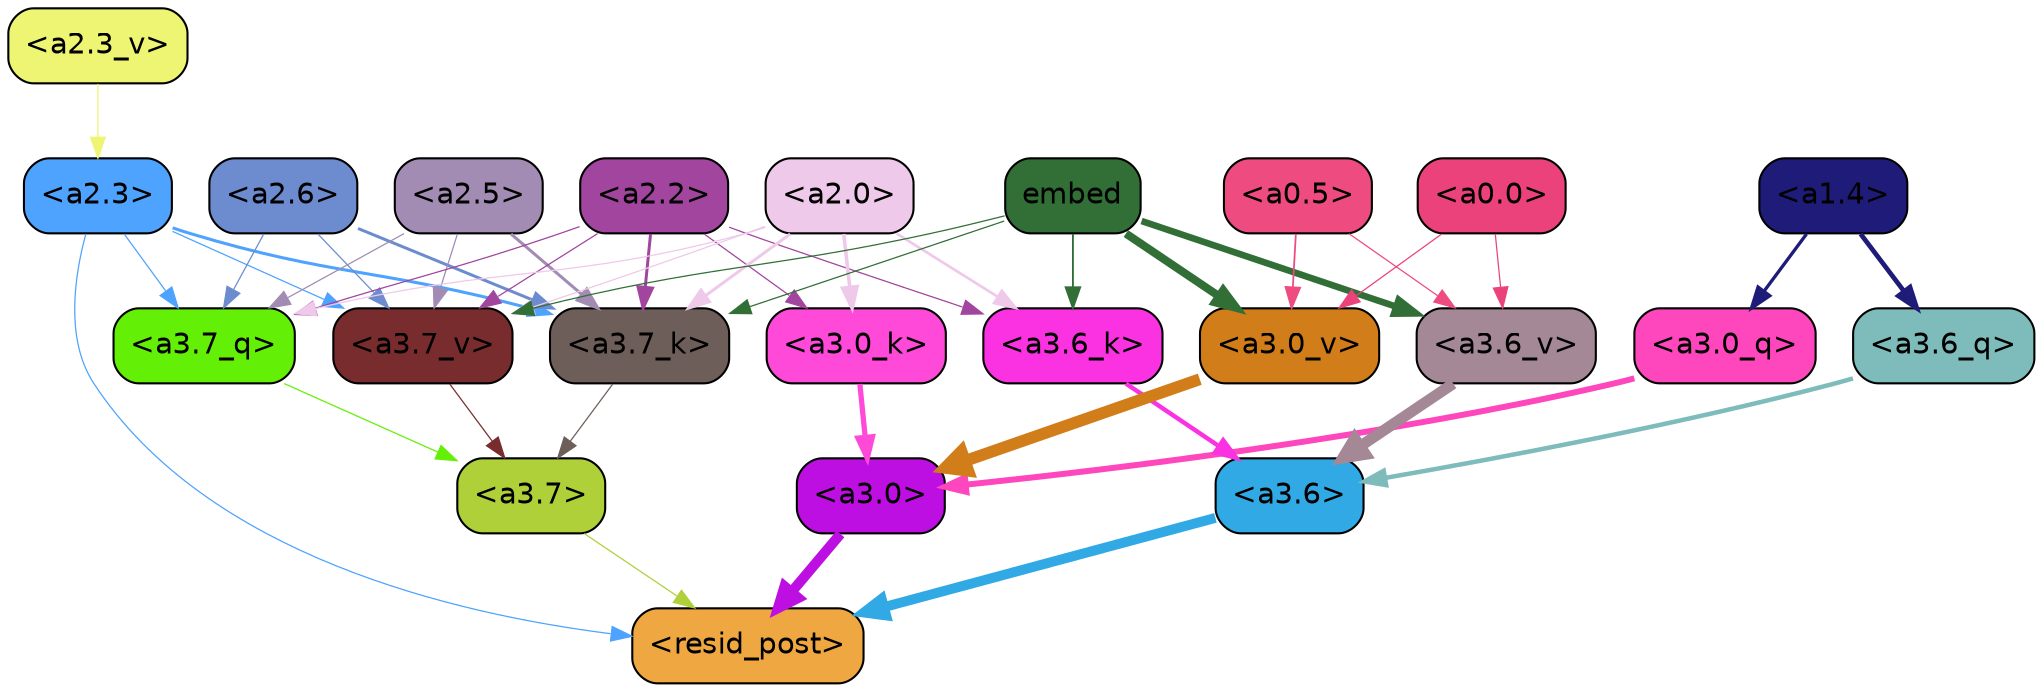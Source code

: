 strict digraph "" {
	graph [bgcolor=transparent,
		layout=dot,
		overlap=false,
		splines=true
	];
	"<a3.7>"	[color=black,
		fillcolor="#afd039",
		fontname=Helvetica,
		shape=box,
		style="filled, rounded"];
	"<resid_post>"	[color=black,
		fillcolor="#eea741",
		fontname=Helvetica,
		shape=box,
		style="filled, rounded"];
	"<a3.7>" -> "<resid_post>"	[color="#afd039",
		penwidth=0.6];
	"<a3.6>"	[color=black,
		fillcolor="#31a9e4",
		fontname=Helvetica,
		shape=box,
		style="filled, rounded"];
	"<a3.6>" -> "<resid_post>"	[color="#31a9e4",
		penwidth=4.746312499046326];
	"<a3.0>"	[color=black,
		fillcolor="#bd0fe1",
		fontname=Helvetica,
		shape=box,
		style="filled, rounded"];
	"<a3.0>" -> "<resid_post>"	[color="#bd0fe1",
		penwidth=4.896343111991882];
	"<a2.3>"	[color=black,
		fillcolor="#4ea3ff",
		fontname=Helvetica,
		shape=box,
		style="filled, rounded"];
	"<a2.3>" -> "<resid_post>"	[color="#4ea3ff",
		penwidth=0.6];
	"<a3.7_q>"	[color=black,
		fillcolor="#64f006",
		fontname=Helvetica,
		shape=box,
		style="filled, rounded"];
	"<a2.3>" -> "<a3.7_q>"	[color="#4ea3ff",
		penwidth=0.6];
	"<a3.7_k>"	[color=black,
		fillcolor="#6e5e59",
		fontname=Helvetica,
		shape=box,
		style="filled, rounded"];
	"<a2.3>" -> "<a3.7_k>"	[color="#4ea3ff",
		penwidth=1.467104621231556];
	"<a3.7_v>"	[color=black,
		fillcolor="#782c2d",
		fontname=Helvetica,
		shape=box,
		style="filled, rounded"];
	"<a2.3>" -> "<a3.7_v>"	[color="#4ea3ff",
		penwidth=0.6];
	"<a3.7_q>" -> "<a3.7>"	[color="#64f006",
		penwidth=0.6];
	"<a3.6_q>"	[color=black,
		fillcolor="#7ebcbb",
		fontname=Helvetica,
		shape=box,
		style="filled, rounded"];
	"<a3.6_q>" -> "<a3.6>"	[color="#7ebcbb",
		penwidth=2.160832464694977];
	"<a3.0_q>"	[color=black,
		fillcolor="#fe46bd",
		fontname=Helvetica,
		shape=box,
		style="filled, rounded"];
	"<a3.0_q>" -> "<a3.0>"	[color="#fe46bd",
		penwidth=2.870753765106201];
	"<a3.7_k>" -> "<a3.7>"	[color="#6e5e59",
		penwidth=0.6];
	"<a3.6_k>"	[color=black,
		fillcolor="#fa32e1",
		fontname=Helvetica,
		shape=box,
		style="filled, rounded"];
	"<a3.6_k>" -> "<a3.6>"	[color="#fa32e1",
		penwidth=2.13908451795578];
	"<a3.0_k>"	[color=black,
		fillcolor="#fe49d9",
		fontname=Helvetica,
		shape=box,
		style="filled, rounded"];
	"<a3.0_k>" -> "<a3.0>"	[color="#fe49d9",
		penwidth=2.520303964614868];
	"<a3.7_v>" -> "<a3.7>"	[color="#782c2d",
		penwidth=0.6];
	"<a3.6_v>"	[color=black,
		fillcolor="#a48896",
		fontname=Helvetica,
		shape=box,
		style="filled, rounded"];
	"<a3.6_v>" -> "<a3.6>"	[color="#a48896",
		penwidth=5.297133803367615];
	"<a3.0_v>"	[color=black,
		fillcolor="#d17e1a",
		fontname=Helvetica,
		shape=box,
		style="filled, rounded"];
	"<a3.0_v>" -> "<a3.0>"	[color="#d17e1a",
		penwidth=5.680712580680847];
	"<a2.6>"	[color=black,
		fillcolor="#6c8ccf",
		fontname=Helvetica,
		shape=box,
		style="filled, rounded"];
	"<a2.6>" -> "<a3.7_q>"	[color="#6c8ccf",
		penwidth=0.6];
	"<a2.6>" -> "<a3.7_k>"	[color="#6c8ccf",
		penwidth=1.4453159049153328];
	"<a2.6>" -> "<a3.7_v>"	[color="#6c8ccf",
		penwidth=0.6];
	"<a2.5>"	[color=black,
		fillcolor="#a28cb3",
		fontname=Helvetica,
		shape=box,
		style="filled, rounded"];
	"<a2.5>" -> "<a3.7_q>"	[color="#a28cb3",
		penwidth=0.6];
	"<a2.5>" -> "<a3.7_k>"	[color="#a28cb3",
		penwidth=1.4526091292500496];
	"<a2.5>" -> "<a3.7_v>"	[color="#a28cb3",
		penwidth=0.6];
	"<a2.2>"	[color=black,
		fillcolor="#a1459e",
		fontname=Helvetica,
		shape=box,
		style="filled, rounded"];
	"<a2.2>" -> "<a3.7_q>"	[color="#a1459e",
		penwidth=0.6];
	"<a2.2>" -> "<a3.7_k>"	[color="#a1459e",
		penwidth=1.4310357049107552];
	"<a2.2>" -> "<a3.6_k>"	[color="#a1459e",
		penwidth=0.6];
	"<a2.2>" -> "<a3.0_k>"	[color="#a1459e",
		penwidth=0.6];
	"<a2.2>" -> "<a3.7_v>"	[color="#a1459e",
		penwidth=0.6];
	"<a2.0>"	[color=black,
		fillcolor="#efc9e9",
		fontname=Helvetica,
		shape=box,
		style="filled, rounded"];
	"<a2.0>" -> "<a3.7_q>"	[color="#efc9e9",
		penwidth=0.6];
	"<a2.0>" -> "<a3.7_k>"	[color="#efc9e9",
		penwidth=1.4314699843525887];
	"<a2.0>" -> "<a3.6_k>"	[color="#efc9e9",
		penwidth=1.2950235605239868];
	"<a2.0>" -> "<a3.0_k>"	[color="#efc9e9",
		penwidth=1.712992787361145];
	"<a2.0>" -> "<a3.7_v>"	[color="#efc9e9",
		penwidth=0.6];
	"<a1.4>"	[color=black,
		fillcolor="#1e1c78",
		fontname=Helvetica,
		shape=box,
		style="filled, rounded"];
	"<a1.4>" -> "<a3.6_q>"	[color="#1e1c78",
		penwidth=2.2719132900238037];
	"<a1.4>" -> "<a3.0_q>"	[color="#1e1c78",
		penwidth=1.5932877659797668];
	embed	[color=black,
		fillcolor="#326f37",
		fontname=Helvetica,
		shape=box,
		style="filled, rounded"];
	embed -> "<a3.7_k>"	[color="#326f37",
		penwidth=0.6];
	embed -> "<a3.6_k>"	[color="#326f37",
		penwidth=0.891706109046936];
	embed -> "<a3.7_v>"	[color="#326f37",
		penwidth=0.6];
	embed -> "<a3.6_v>"	[color="#326f37",
		penwidth=3.1766927242279053];
	embed -> "<a3.0_v>"	[color="#326f37",
		penwidth=3.9005755856633186];
	"<a0.5>"	[color=black,
		fillcolor="#ee4b81",
		fontname=Helvetica,
		shape=box,
		style="filled, rounded"];
	"<a0.5>" -> "<a3.6_v>"	[color="#ee4b81",
		penwidth=0.6];
	"<a0.5>" -> "<a3.0_v>"	[color="#ee4b81",
		penwidth=0.8493617177009583];
	"<a0.0>"	[color=black,
		fillcolor="#ec427c",
		fontname=Helvetica,
		shape=box,
		style="filled, rounded"];
	"<a0.0>" -> "<a3.6_v>"	[color="#ec427c",
		penwidth=0.6];
	"<a0.0>" -> "<a3.0_v>"	[color="#ec427c",
		penwidth=0.6];
	"<a2.3_v>"	[color=black,
		fillcolor="#edf572",
		fontname=Helvetica,
		shape=box,
		style="filled, rounded"];
	"<a2.3_v>" -> "<a2.3>"	[color="#edf572",
		penwidth=0.6];
}
